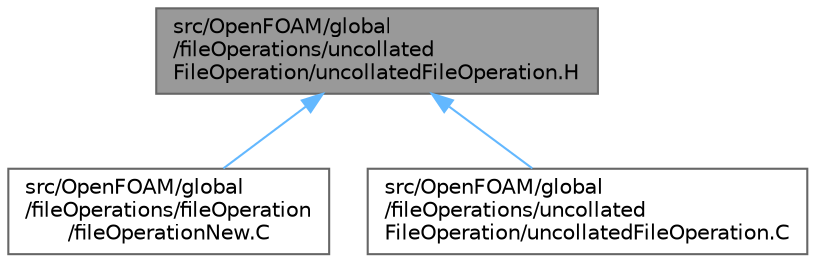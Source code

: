 digraph "src/OpenFOAM/global/fileOperations/uncollatedFileOperation/uncollatedFileOperation.H"
{
 // LATEX_PDF_SIZE
  bgcolor="transparent";
  edge [fontname=Helvetica,fontsize=10,labelfontname=Helvetica,labelfontsize=10];
  node [fontname=Helvetica,fontsize=10,shape=box,height=0.2,width=0.4];
  Node1 [id="Node000001",label="src/OpenFOAM/global\l/fileOperations/uncollated\lFileOperation/uncollatedFileOperation.H",height=0.2,width=0.4,color="gray40", fillcolor="grey60", style="filled", fontcolor="black",tooltip=" "];
  Node1 -> Node2 [id="edge1_Node000001_Node000002",dir="back",color="steelblue1",style="solid",tooltip=" "];
  Node2 [id="Node000002",label="src/OpenFOAM/global\l/fileOperations/fileOperation\l/fileOperationNew.C",height=0.2,width=0.4,color="grey40", fillcolor="white", style="filled",URL="$fileOperationNew_8C.html",tooltip=" "];
  Node1 -> Node3 [id="edge2_Node000001_Node000003",dir="back",color="steelblue1",style="solid",tooltip=" "];
  Node3 [id="Node000003",label="src/OpenFOAM/global\l/fileOperations/uncollated\lFileOperation/uncollatedFileOperation.C",height=0.2,width=0.4,color="grey40", fillcolor="white", style="filled",URL="$uncollatedFileOperation_8C.html",tooltip=" "];
}
